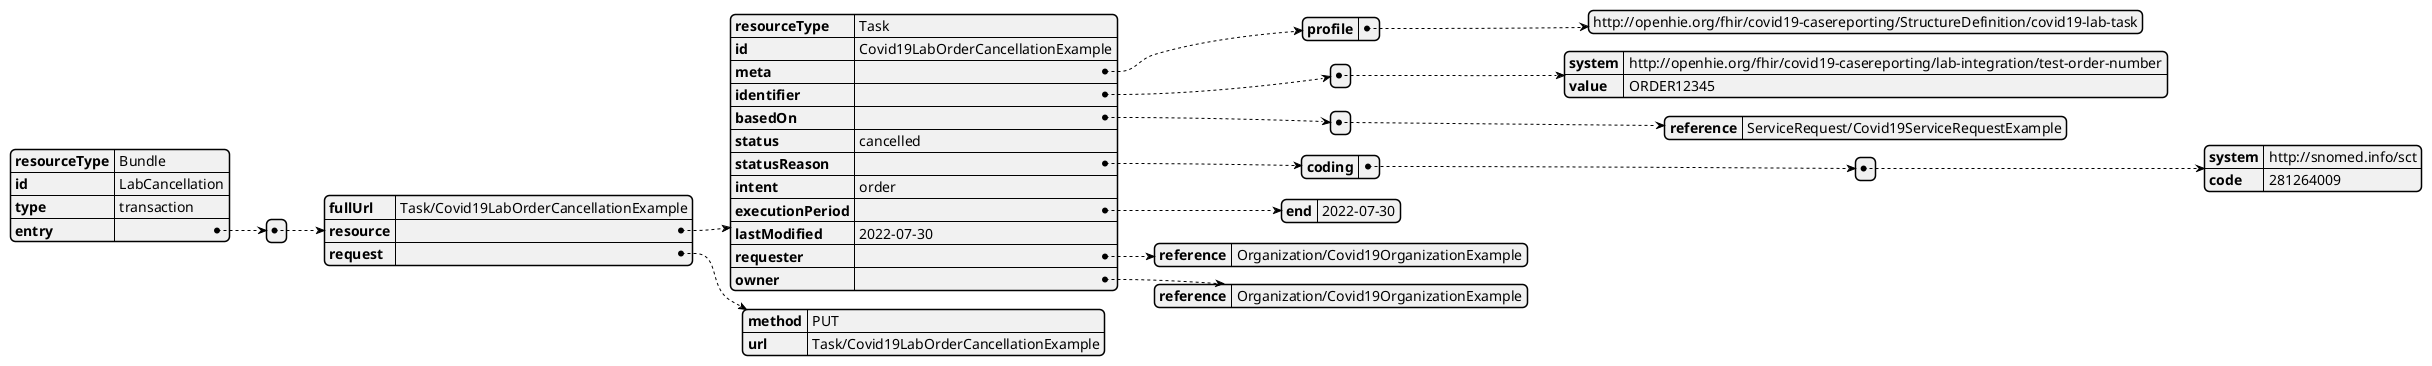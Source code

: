 @startjson lab-cancellation-bundle
{
  "resourceType" : "Bundle",
  "id" : "LabCancellation",
  "type" : "transaction",
  "entry" : [{
    "fullUrl" : "Task/Covid19LabOrderCancellationExample",
    "resource" : {
      "resourceType" : "Task",
      "id" : "Covid19LabOrderCancellationExample",
      "meta" : {
        "profile" : ["http://openhie.org/fhir/covid19-casereporting/StructureDefinition/covid19-lab-task"]
      },
     
      "identifier" : [{
        "system" : "http://openhie.org/fhir/covid19-casereporting/lab-integration/test-order-number",
        "value" : "ORDER12345"
      }],
      "basedOn" : [{
        "reference" : "ServiceRequest/Covid19ServiceRequestExample"
      }],
      "status" : "cancelled",
      "statusReason" : {
        "coding" : [{
          "system" : "http://snomed.info/sct",
          "code" : "281264009"
        }]
      },
      "intent" : "order",
      "executionPeriod" : {
        "end" : "2022-07-30"
      },
      "lastModified" : "2022-07-30",
      "requester" : {
        "reference" : "Organization/Covid19OrganizationExample"
      },
      "owner" : {
        "reference" : "Organization/Covid19OrganizationExample"
      }
    },
    "request" : {
      "method" : "PUT",
      "url" : "Task/Covid19LabOrderCancellationExample"
    }
  }]
}

@endjson